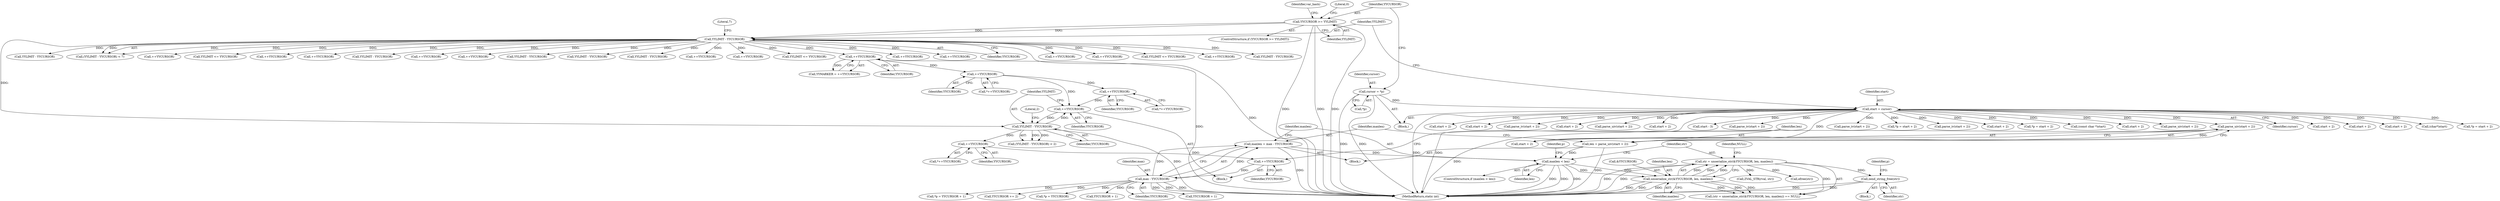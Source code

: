 digraph "0_php-src_1a23ebc1fff59bf480ca92963b36eba5c1b904c4@pointer" {
"1001209" [label="(Call,zend_string_free(str))"];
"1001192" [label="(Call,str = unserialize_str(&YYCURSOR, len, maxlen))"];
"1001194" [label="(Call,unserialize_str(&YYCURSOR, len, maxlen))"];
"1001178" [label="(Call,maxlen < len)"];
"1001172" [label="(Call,maxlen = max - YYCURSOR)"];
"1001174" [label="(Call,max - YYCURSOR)"];
"1001160" [label="(Call,++YYCURSOR)"];
"1001153" [label="(Call,++YYCURSOR)"];
"1001125" [label="(Call,YYLIMIT - YYCURSOR)"];
"1000152" [label="(Call,YYLIMIT - YYCURSOR)"];
"1000125" [label="(Call,YYCURSOR >= YYLIMIT)"];
"1001121" [label="(Call,++YYCURSOR)"];
"1001108" [label="(Call,++YYCURSOR)"];
"1001086" [label="(Call,++YYCURSOR)"];
"1000297" [label="(Call,++YYCURSOR)"];
"1001166" [label="(Call,len = parse_uiv(start + 2))"];
"1001168" [label="(Call,parse_uiv(start + 2))"];
"1000144" [label="(Call,start = cursor)"];
"1000120" [label="(Call,cursor = *p)"];
"1001168" [label="(Call,parse_uiv(start + 2))"];
"1000339" [label="(Call,++YYCURSOR)"];
"1000146" [label="(Identifier,cursor)"];
"1000311" [label="(Call,++YYCURSOR)"];
"1000145" [label="(Identifier,start)"];
"1001121" [label="(Call,++YYCURSOR)"];
"1001191" [label="(Call,(str = unserialize_str(&YYCURSOR, len, maxlen)) == NULL)"];
"1002415" [label="(Call,start + 2)"];
"1001085" [label="(Call,*++YYCURSOR)"];
"1002161" [label="(Call,start + 2)"];
"1000295" [label="(Call,YYMARKER = ++YYCURSOR)"];
"1002016" [label="(Call,YYLIMIT <= YYCURSOR)"];
"1001194" [label="(Call,unserialize_str(&YYCURSOR, len, maxlen))"];
"1001227" [label="(Call,*p = YYCURSOR + 1)"];
"1000255" [label="(Call,++YYCURSOR)"];
"1001152" [label="(Call,*++YYCURSOR)"];
"1001173" [label="(Identifier,maxlen)"];
"1001160" [label="(Call,++YYCURSOR)"];
"1001242" [label="(Call,ZVAL_STR(rval, str))"];
"1000120" [label="(Call,cursor = *p)"];
"1000215" [label="(Call,++YYCURSOR)"];
"1001235" [label="(Call,YYCURSOR += 2)"];
"1000154" [label="(Identifier,YYCURSOR)"];
"1000133" [label="(Identifier,var_hash)"];
"1000121" [label="(Identifier,cursor)"];
"1001208" [label="(Block,)"];
"1000493" [label="(Call,start + 2)"];
"1001177" [label="(ControlStructure,if (maxlen < len))"];
"1002471" [label="(MethodReturn,static int)"];
"1000130" [label="(Literal,0)"];
"1001122" [label="(Identifier,YYCURSOR)"];
"1000283" [label="(Call,++YYCURSOR)"];
"1001903" [label="(Call,(char*)start)"];
"1001192" [label="(Call,str = unserialize_str(&YYCURSOR, len, maxlen))"];
"1001347" [label="(Call,*p = start + 2)"];
"1001211" [label="(Call,*p = YYCURSOR)"];
"1001086" [label="(Call,++YYCURSOR)"];
"1001162" [label="(Block,)"];
"1001199" [label="(Identifier,NULL)"];
"1000269" [label="(Call,++YYCURSOR)"];
"1001220" [label="(Call,YYCURSOR + 1)"];
"1000147" [label="(Block,)"];
"1001197" [label="(Identifier,len)"];
"1000297" [label="(Call,++YYCURSOR)"];
"1002273" [label="(Call,start + 2)"];
"1001178" [label="(Call,maxlen < len)"];
"1001176" [label="(Identifier,YYCURSOR)"];
"1002374" [label="(Call,YYLIMIT <= YYCURSOR)"];
"1001195" [label="(Call,&YYCURSOR)"];
"1001124" [label="(Call,(YYLIMIT - YYCURSOR) < 2)"];
"1001128" [label="(Literal,2)"];
"1001193" [label="(Identifier,str)"];
"1000153" [label="(Identifier,YYLIMIT)"];
"1001108" [label="(Call,++YYCURSOR)"];
"1001172" [label="(Call,maxlen = max - YYCURSOR)"];
"1001185" [label="(Call,start + 2)"];
"1001034" [label="(Call,parse_iv(start + 2))"];
"1001210" [label="(Identifier,str)"];
"1001213" [label="(Identifier,p)"];
"1001126" [label="(Identifier,YYLIMIT)"];
"1001334" [label="(Call,start + 2)"];
"1000241" [label="(Call,++YYCURSOR)"];
"1001169" [label="(Call,start + 2)"];
"1000492" [label="(Call,parse_uiv(start + 2))"];
"1001179" [label="(Identifier,maxlen)"];
"1001628" [label="(Call,YYLIMIT - YYCURSOR)"];
"1000155" [label="(Literal,7)"];
"1000122" [label="(Call,*p)"];
"1000144" [label="(Call,start = cursor)"];
"1001290" [label="(Call,YYLIMIT - YYCURSOR)"];
"1000124" [label="(ControlStructure,if (YYCURSOR >= YYLIMIT))"];
"1001154" [label="(Identifier,YYCURSOR)"];
"1001087" [label="(Identifier,YYCURSOR)"];
"1001198" [label="(Identifier,maxlen)"];
"1000111" [label="(Block,)"];
"1001107" [label="(Call,*++YYCURSOR)"];
"1000298" [label="(Identifier,YYCURSOR)"];
"1001153" [label="(Call,++YYCURSOR)"];
"1000151" [label="(Call,(YYLIMIT - YYCURSOR) < 7)"];
"1001180" [label="(Identifier,len)"];
"1001209" [label="(Call,zend_string_free(str))"];
"1000361" [label="(Call,++YYCURSOR)"];
"1000513" [label="(Call,start + 2)"];
"1001225" [label="(Call,efree(str))"];
"1001166" [label="(Call,len = parse_uiv(start + 2))"];
"1001125" [label="(Call,YYLIMIT - YYCURSOR)"];
"1002048" [label="(Call,start - 3)"];
"1001230" [label="(Call,YYCURSOR + 1)"];
"1002232" [label="(Call,YYLIMIT <= YYCURSOR)"];
"1001184" [label="(Identifier,p)"];
"1002160" [label="(Call,parse_iv(start + 2))"];
"1000348" [label="(Call,++YYCURSOR)"];
"1001109" [label="(Identifier,YYCURSOR)"];
"1002272" [label="(Call,parse_iv(start + 2))"];
"1000510" [label="(Call,*p = start + 2)"];
"1001161" [label="(Identifier,YYCURSOR)"];
"1002414" [label="(Call,parse_iv(start + 2))"];
"1001127" [label="(Identifier,YYCURSOR)"];
"1001035" [label="(Call,start + 2)"];
"1001182" [label="(Call,*p = start + 2)"];
"1000152" [label="(Call,YYLIMIT - YYCURSOR)"];
"1000126" [label="(Identifier,YYCURSOR)"];
"1000325" [label="(Call,++YYCURSOR)"];
"1000127" [label="(Identifier,YYLIMIT)"];
"1001542" [label="(Call,YYLIMIT - YYCURSOR)"];
"1000125" [label="(Call,YYCURSOR >= YYLIMIT)"];
"1000198" [label="(Call,++YYCURSOR)"];
"1001692" [label="(Call,(const char *)start)"];
"1001175" [label="(Identifier,max)"];
"1000227" [label="(Call,++YYCURSOR)"];
"1000886" [label="(Call,YYLIMIT - YYCURSOR)"];
"1000993" [label="(Call,YYLIMIT - YYCURSOR)"];
"1001350" [label="(Call,start + 2)"];
"1001167" [label="(Identifier,len)"];
"1001174" [label="(Call,max - YYCURSOR)"];
"1001333" [label="(Call,parse_uiv(start + 2))"];
"1000412" [label="(Call,YYLIMIT - YYCURSOR)"];
"1001209" -> "1001208"  [label="AST: "];
"1001209" -> "1001210"  [label="CFG: "];
"1001210" -> "1001209"  [label="AST: "];
"1001213" -> "1001209"  [label="CFG: "];
"1001209" -> "1002471"  [label="DDG: "];
"1001209" -> "1002471"  [label="DDG: "];
"1001192" -> "1001209"  [label="DDG: "];
"1001192" -> "1001191"  [label="AST: "];
"1001192" -> "1001194"  [label="CFG: "];
"1001193" -> "1001192"  [label="AST: "];
"1001194" -> "1001192"  [label="AST: "];
"1001199" -> "1001192"  [label="CFG: "];
"1001192" -> "1002471"  [label="DDG: "];
"1001192" -> "1002471"  [label="DDG: "];
"1001192" -> "1001191"  [label="DDG: "];
"1001194" -> "1001192"  [label="DDG: "];
"1001194" -> "1001192"  [label="DDG: "];
"1001194" -> "1001192"  [label="DDG: "];
"1001192" -> "1001225"  [label="DDG: "];
"1001192" -> "1001242"  [label="DDG: "];
"1001194" -> "1001198"  [label="CFG: "];
"1001195" -> "1001194"  [label="AST: "];
"1001197" -> "1001194"  [label="AST: "];
"1001198" -> "1001194"  [label="AST: "];
"1001194" -> "1002471"  [label="DDG: "];
"1001194" -> "1002471"  [label="DDG: "];
"1001194" -> "1002471"  [label="DDG: "];
"1001194" -> "1001191"  [label="DDG: "];
"1001194" -> "1001191"  [label="DDG: "];
"1001194" -> "1001191"  [label="DDG: "];
"1001178" -> "1001194"  [label="DDG: "];
"1001178" -> "1001194"  [label="DDG: "];
"1001178" -> "1001177"  [label="AST: "];
"1001178" -> "1001180"  [label="CFG: "];
"1001179" -> "1001178"  [label="AST: "];
"1001180" -> "1001178"  [label="AST: "];
"1001184" -> "1001178"  [label="CFG: "];
"1001193" -> "1001178"  [label="CFG: "];
"1001178" -> "1002471"  [label="DDG: "];
"1001178" -> "1002471"  [label="DDG: "];
"1001178" -> "1002471"  [label="DDG: "];
"1001172" -> "1001178"  [label="DDG: "];
"1001166" -> "1001178"  [label="DDG: "];
"1001172" -> "1001162"  [label="AST: "];
"1001172" -> "1001174"  [label="CFG: "];
"1001173" -> "1001172"  [label="AST: "];
"1001174" -> "1001172"  [label="AST: "];
"1001179" -> "1001172"  [label="CFG: "];
"1001172" -> "1002471"  [label="DDG: "];
"1001174" -> "1001172"  [label="DDG: "];
"1001174" -> "1001172"  [label="DDG: "];
"1001174" -> "1001176"  [label="CFG: "];
"1001175" -> "1001174"  [label="AST: "];
"1001176" -> "1001174"  [label="AST: "];
"1001174" -> "1002471"  [label="DDG: "];
"1001174" -> "1002471"  [label="DDG: "];
"1001160" -> "1001174"  [label="DDG: "];
"1001174" -> "1001211"  [label="DDG: "];
"1001174" -> "1001220"  [label="DDG: "];
"1001174" -> "1001227"  [label="DDG: "];
"1001174" -> "1001230"  [label="DDG: "];
"1001174" -> "1001235"  [label="DDG: "];
"1001160" -> "1000147"  [label="AST: "];
"1001160" -> "1001161"  [label="CFG: "];
"1001161" -> "1001160"  [label="AST: "];
"1001167" -> "1001160"  [label="CFG: "];
"1001153" -> "1001160"  [label="DDG: "];
"1001153" -> "1001152"  [label="AST: "];
"1001153" -> "1001154"  [label="CFG: "];
"1001154" -> "1001153"  [label="AST: "];
"1001152" -> "1001153"  [label="CFG: "];
"1001125" -> "1001153"  [label="DDG: "];
"1001125" -> "1001124"  [label="AST: "];
"1001125" -> "1001127"  [label="CFG: "];
"1001126" -> "1001125"  [label="AST: "];
"1001127" -> "1001125"  [label="AST: "];
"1001128" -> "1001125"  [label="CFG: "];
"1001125" -> "1002471"  [label="DDG: "];
"1001125" -> "1001121"  [label="DDG: "];
"1001125" -> "1001124"  [label="DDG: "];
"1001125" -> "1001124"  [label="DDG: "];
"1000152" -> "1001125"  [label="DDG: "];
"1001121" -> "1001125"  [label="DDG: "];
"1000152" -> "1000151"  [label="AST: "];
"1000152" -> "1000154"  [label="CFG: "];
"1000153" -> "1000152"  [label="AST: "];
"1000154" -> "1000152"  [label="AST: "];
"1000155" -> "1000152"  [label="CFG: "];
"1000152" -> "1002471"  [label="DDG: "];
"1000152" -> "1000151"  [label="DDG: "];
"1000152" -> "1000151"  [label="DDG: "];
"1000125" -> "1000152"  [label="DDG: "];
"1000125" -> "1000152"  [label="DDG: "];
"1000152" -> "1000198"  [label="DDG: "];
"1000152" -> "1000215"  [label="DDG: "];
"1000152" -> "1000227"  [label="DDG: "];
"1000152" -> "1000241"  [label="DDG: "];
"1000152" -> "1000255"  [label="DDG: "];
"1000152" -> "1000269"  [label="DDG: "];
"1000152" -> "1000283"  [label="DDG: "];
"1000152" -> "1000297"  [label="DDG: "];
"1000152" -> "1000311"  [label="DDG: "];
"1000152" -> "1000325"  [label="DDG: "];
"1000152" -> "1000339"  [label="DDG: "];
"1000152" -> "1000348"  [label="DDG: "];
"1000152" -> "1000361"  [label="DDG: "];
"1000152" -> "1000412"  [label="DDG: "];
"1000152" -> "1000886"  [label="DDG: "];
"1000152" -> "1000993"  [label="DDG: "];
"1000152" -> "1001290"  [label="DDG: "];
"1000152" -> "1001542"  [label="DDG: "];
"1000152" -> "1001628"  [label="DDG: "];
"1000152" -> "1002016"  [label="DDG: "];
"1000152" -> "1002232"  [label="DDG: "];
"1000152" -> "1002374"  [label="DDG: "];
"1000125" -> "1000124"  [label="AST: "];
"1000125" -> "1000127"  [label="CFG: "];
"1000126" -> "1000125"  [label="AST: "];
"1000127" -> "1000125"  [label="AST: "];
"1000130" -> "1000125"  [label="CFG: "];
"1000133" -> "1000125"  [label="CFG: "];
"1000125" -> "1002471"  [label="DDG: "];
"1000125" -> "1002471"  [label="DDG: "];
"1000125" -> "1002471"  [label="DDG: "];
"1001121" -> "1000147"  [label="AST: "];
"1001121" -> "1001122"  [label="CFG: "];
"1001122" -> "1001121"  [label="AST: "];
"1001126" -> "1001121"  [label="CFG: "];
"1001108" -> "1001121"  [label="DDG: "];
"1001086" -> "1001121"  [label="DDG: "];
"1001108" -> "1001107"  [label="AST: "];
"1001108" -> "1001109"  [label="CFG: "];
"1001109" -> "1001108"  [label="AST: "];
"1001107" -> "1001108"  [label="CFG: "];
"1001086" -> "1001108"  [label="DDG: "];
"1001086" -> "1001085"  [label="AST: "];
"1001086" -> "1001087"  [label="CFG: "];
"1001087" -> "1001086"  [label="AST: "];
"1001085" -> "1001086"  [label="CFG: "];
"1000297" -> "1001086"  [label="DDG: "];
"1000297" -> "1000295"  [label="AST: "];
"1000297" -> "1000298"  [label="CFG: "];
"1000298" -> "1000297"  [label="AST: "];
"1000295" -> "1000297"  [label="CFG: "];
"1000297" -> "1002471"  [label="DDG: "];
"1000297" -> "1000295"  [label="DDG: "];
"1001166" -> "1001162"  [label="AST: "];
"1001166" -> "1001168"  [label="CFG: "];
"1001167" -> "1001166"  [label="AST: "];
"1001168" -> "1001166"  [label="AST: "];
"1001173" -> "1001166"  [label="CFG: "];
"1001166" -> "1002471"  [label="DDG: "];
"1001168" -> "1001166"  [label="DDG: "];
"1001168" -> "1001169"  [label="CFG: "];
"1001169" -> "1001168"  [label="AST: "];
"1001168" -> "1002471"  [label="DDG: "];
"1000144" -> "1001168"  [label="DDG: "];
"1000144" -> "1000111"  [label="AST: "];
"1000144" -> "1000146"  [label="CFG: "];
"1000145" -> "1000144"  [label="AST: "];
"1000146" -> "1000144"  [label="AST: "];
"1000153" -> "1000144"  [label="CFG: "];
"1000144" -> "1002471"  [label="DDG: "];
"1000144" -> "1002471"  [label="DDG: "];
"1000120" -> "1000144"  [label="DDG: "];
"1000144" -> "1000492"  [label="DDG: "];
"1000144" -> "1000493"  [label="DDG: "];
"1000144" -> "1000510"  [label="DDG: "];
"1000144" -> "1000513"  [label="DDG: "];
"1000144" -> "1001034"  [label="DDG: "];
"1000144" -> "1001035"  [label="DDG: "];
"1000144" -> "1001169"  [label="DDG: "];
"1000144" -> "1001182"  [label="DDG: "];
"1000144" -> "1001185"  [label="DDG: "];
"1000144" -> "1001333"  [label="DDG: "];
"1000144" -> "1001334"  [label="DDG: "];
"1000144" -> "1001347"  [label="DDG: "];
"1000144" -> "1001350"  [label="DDG: "];
"1000144" -> "1001692"  [label="DDG: "];
"1000144" -> "1001903"  [label="DDG: "];
"1000144" -> "1002048"  [label="DDG: "];
"1000144" -> "1002160"  [label="DDG: "];
"1000144" -> "1002161"  [label="DDG: "];
"1000144" -> "1002272"  [label="DDG: "];
"1000144" -> "1002273"  [label="DDG: "];
"1000144" -> "1002414"  [label="DDG: "];
"1000144" -> "1002415"  [label="DDG: "];
"1000120" -> "1000111"  [label="AST: "];
"1000120" -> "1000122"  [label="CFG: "];
"1000121" -> "1000120"  [label="AST: "];
"1000122" -> "1000120"  [label="AST: "];
"1000126" -> "1000120"  [label="CFG: "];
"1000120" -> "1002471"  [label="DDG: "];
"1000120" -> "1002471"  [label="DDG: "];
}
